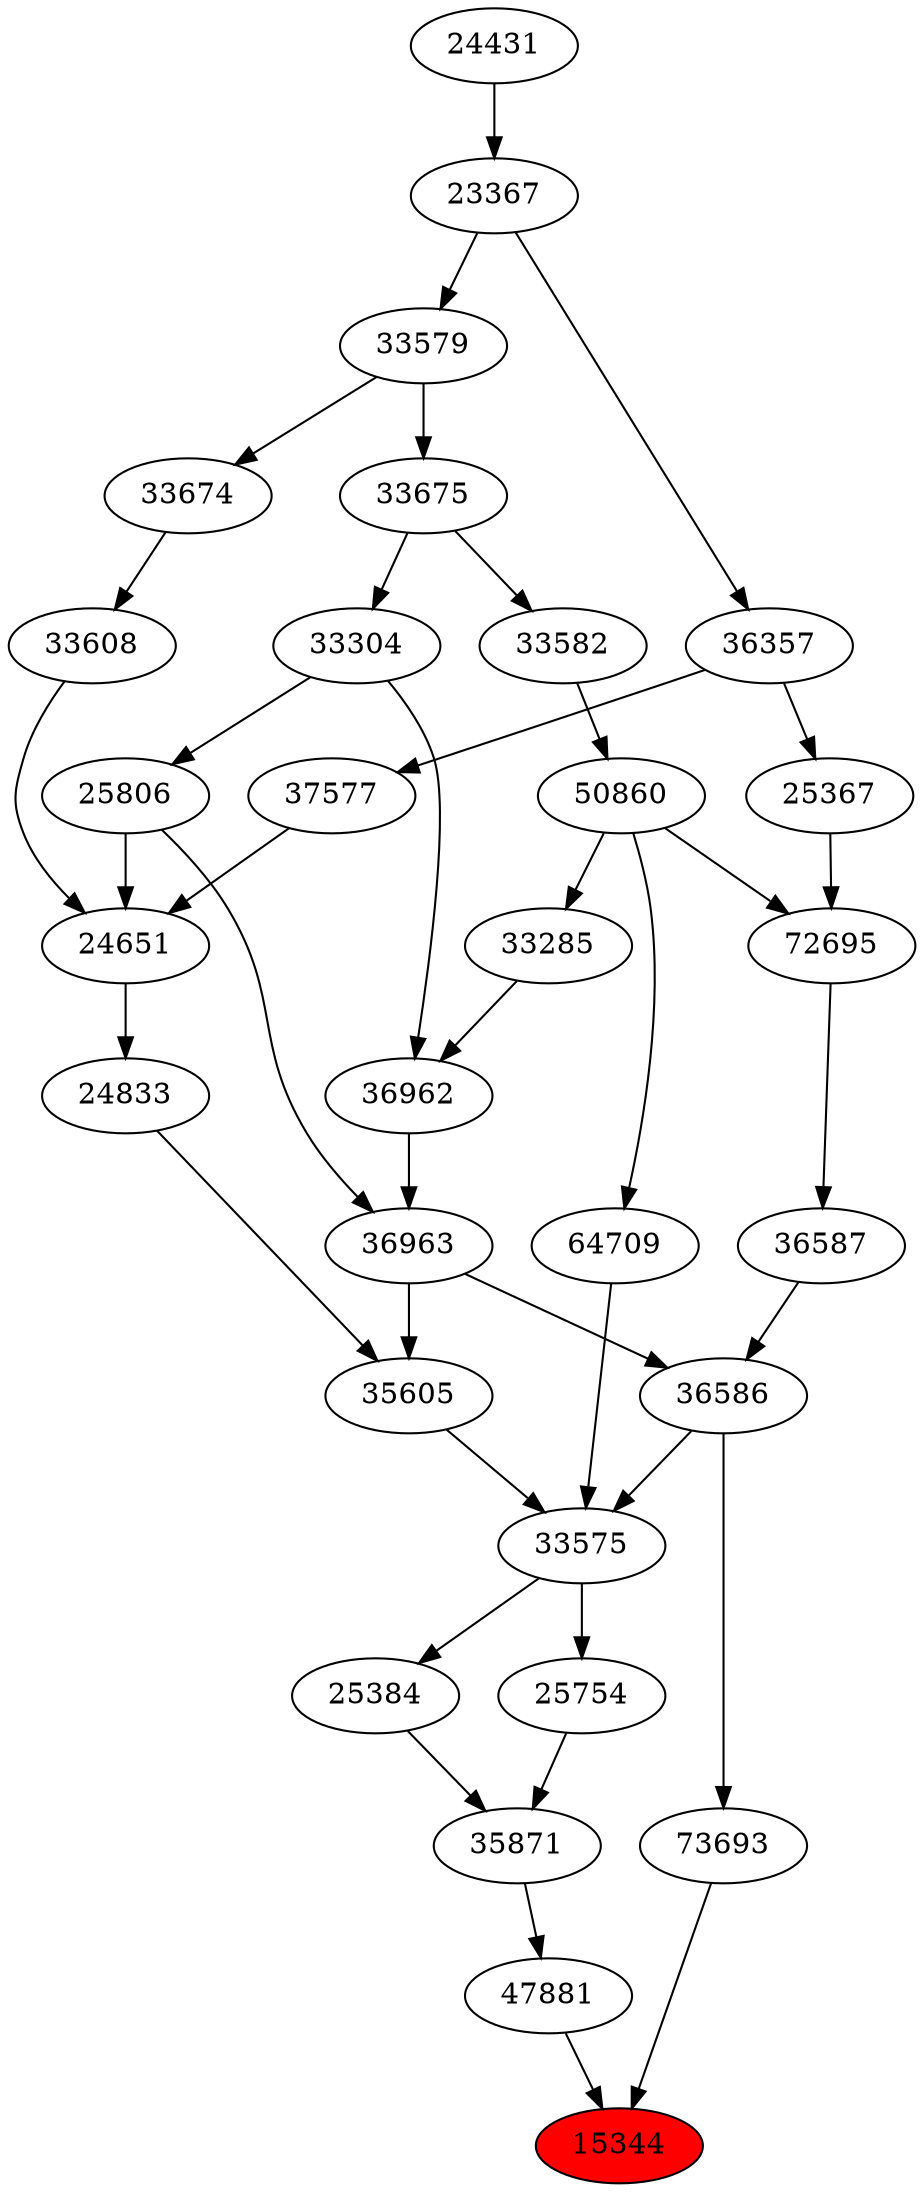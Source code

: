 strict digraph{ 
15344 [label="15344" fillcolor=red style=filled]
47881 -> 15344
73693 -> 15344
47881 [label="47881"]
35871 -> 47881
73693 [label="73693"]
36586 -> 73693
35871 [label="35871"]
25384 -> 35871
25754 -> 35871
36586 [label="36586"]
36587 -> 36586
36963 -> 36586
25384 [label="25384"]
33575 -> 25384
25754 [label="25754"]
33575 -> 25754
36587 [label="36587"]
72695 -> 36587
36963 [label="36963"]
36962 -> 36963
25806 -> 36963
33575 [label="33575"]
36586 -> 33575
35605 -> 33575
64709 -> 33575
72695 [label="72695"]
50860 -> 72695
25367 -> 72695
36962 [label="36962"]
33285 -> 36962
33304 -> 36962
25806 [label="25806"]
33304 -> 25806
35605 [label="35605"]
24833 -> 35605
36963 -> 35605
64709 [label="64709"]
50860 -> 64709
50860 [label="50860"]
33582 -> 50860
25367 [label="25367"]
36357 -> 25367
33285 [label="33285"]
50860 -> 33285
33304 [label="33304"]
33675 -> 33304
24833 [label="24833"]
24651 -> 24833
33582 [label="33582"]
33675 -> 33582
36357 [label="36357"]
23367 -> 36357
33675 [label="33675"]
33579 -> 33675
24651 [label="24651"]
25806 -> 24651
33608 -> 24651
37577 -> 24651
23367 [label="23367"]
24431 -> 23367
33579 [label="33579"]
23367 -> 33579
33608 [label="33608"]
33674 -> 33608
37577 [label="37577"]
36357 -> 37577
24431 [label="24431"]
33674 [label="33674"]
33579 -> 33674
}